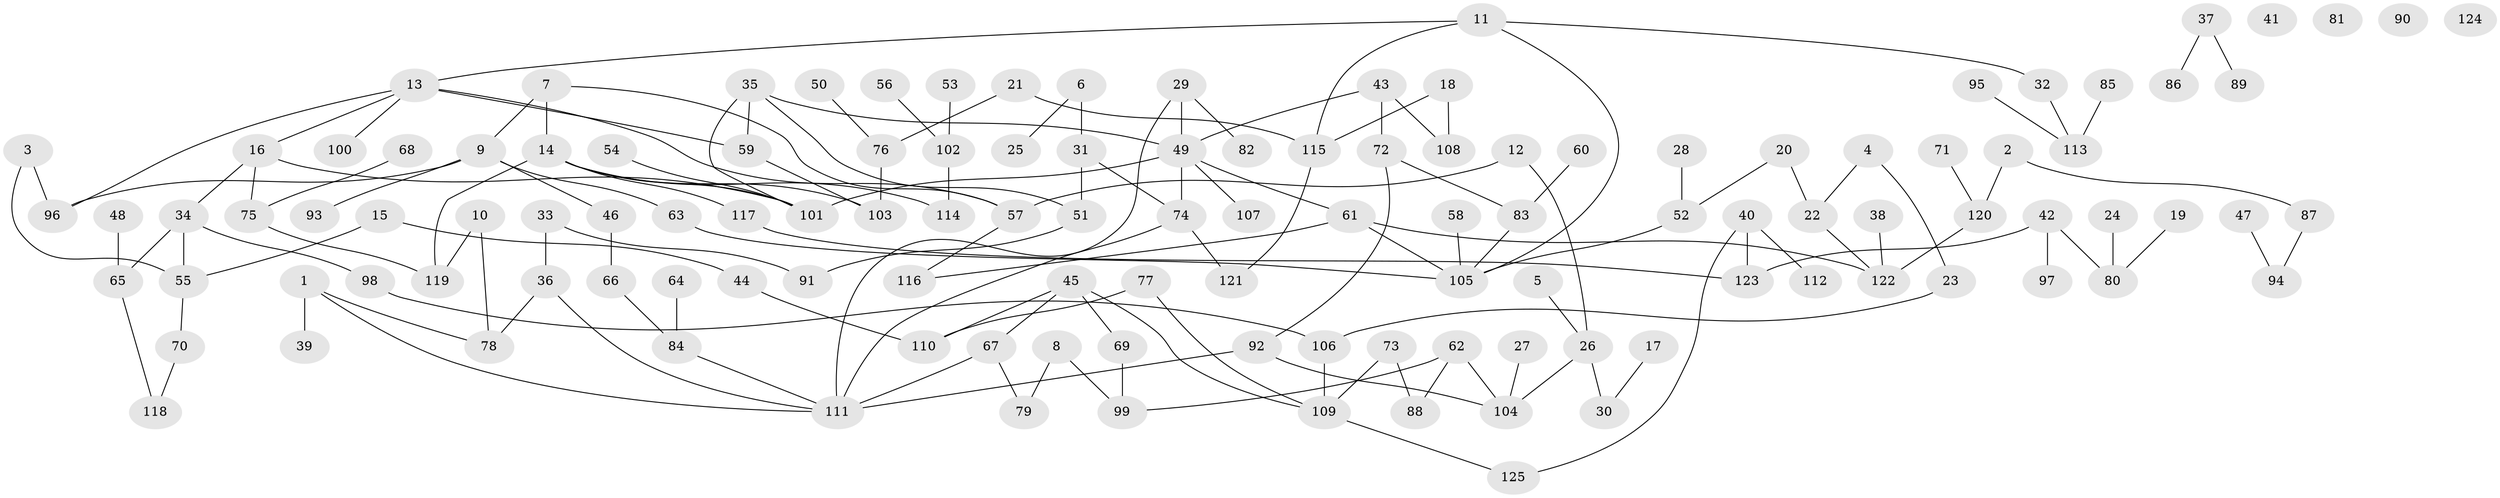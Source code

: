 // Generated by graph-tools (version 1.1) at 2025/25/03/09/25 03:25:21]
// undirected, 125 vertices, 151 edges
graph export_dot {
graph [start="1"]
  node [color=gray90,style=filled];
  1;
  2;
  3;
  4;
  5;
  6;
  7;
  8;
  9;
  10;
  11;
  12;
  13;
  14;
  15;
  16;
  17;
  18;
  19;
  20;
  21;
  22;
  23;
  24;
  25;
  26;
  27;
  28;
  29;
  30;
  31;
  32;
  33;
  34;
  35;
  36;
  37;
  38;
  39;
  40;
  41;
  42;
  43;
  44;
  45;
  46;
  47;
  48;
  49;
  50;
  51;
  52;
  53;
  54;
  55;
  56;
  57;
  58;
  59;
  60;
  61;
  62;
  63;
  64;
  65;
  66;
  67;
  68;
  69;
  70;
  71;
  72;
  73;
  74;
  75;
  76;
  77;
  78;
  79;
  80;
  81;
  82;
  83;
  84;
  85;
  86;
  87;
  88;
  89;
  90;
  91;
  92;
  93;
  94;
  95;
  96;
  97;
  98;
  99;
  100;
  101;
  102;
  103;
  104;
  105;
  106;
  107;
  108;
  109;
  110;
  111;
  112;
  113;
  114;
  115;
  116;
  117;
  118;
  119;
  120;
  121;
  122;
  123;
  124;
  125;
  1 -- 39;
  1 -- 78;
  1 -- 111;
  2 -- 87;
  2 -- 120;
  3 -- 55;
  3 -- 96;
  4 -- 22;
  4 -- 23;
  5 -- 26;
  6 -- 25;
  6 -- 31;
  7 -- 9;
  7 -- 14;
  7 -- 57;
  8 -- 79;
  8 -- 99;
  9 -- 46;
  9 -- 63;
  9 -- 93;
  9 -- 96;
  10 -- 78;
  10 -- 119;
  11 -- 13;
  11 -- 32;
  11 -- 105;
  11 -- 115;
  12 -- 26;
  12 -- 57;
  13 -- 16;
  13 -- 57;
  13 -- 59;
  13 -- 96;
  13 -- 100;
  14 -- 101;
  14 -- 103;
  14 -- 114;
  14 -- 117;
  14 -- 119;
  15 -- 44;
  15 -- 55;
  16 -- 34;
  16 -- 75;
  16 -- 101;
  17 -- 30;
  18 -- 108;
  18 -- 115;
  19 -- 80;
  20 -- 22;
  20 -- 52;
  21 -- 76;
  21 -- 115;
  22 -- 122;
  23 -- 106;
  24 -- 80;
  26 -- 30;
  26 -- 104;
  27 -- 104;
  28 -- 52;
  29 -- 49;
  29 -- 82;
  29 -- 111;
  31 -- 51;
  31 -- 74;
  32 -- 113;
  33 -- 36;
  33 -- 91;
  34 -- 55;
  34 -- 65;
  34 -- 98;
  35 -- 49;
  35 -- 51;
  35 -- 59;
  35 -- 101;
  36 -- 78;
  36 -- 111;
  37 -- 86;
  37 -- 89;
  38 -- 122;
  40 -- 112;
  40 -- 123;
  40 -- 125;
  42 -- 80;
  42 -- 97;
  42 -- 123;
  43 -- 49;
  43 -- 72;
  43 -- 108;
  44 -- 110;
  45 -- 67;
  45 -- 69;
  45 -- 109;
  45 -- 110;
  46 -- 66;
  47 -- 94;
  48 -- 65;
  49 -- 61;
  49 -- 74;
  49 -- 101;
  49 -- 107;
  50 -- 76;
  51 -- 91;
  52 -- 105;
  53 -- 102;
  54 -- 101;
  55 -- 70;
  56 -- 102;
  57 -- 116;
  58 -- 105;
  59 -- 103;
  60 -- 83;
  61 -- 105;
  61 -- 116;
  61 -- 122;
  62 -- 88;
  62 -- 99;
  62 -- 104;
  63 -- 105;
  64 -- 84;
  65 -- 118;
  66 -- 84;
  67 -- 79;
  67 -- 111;
  68 -- 75;
  69 -- 99;
  70 -- 118;
  71 -- 120;
  72 -- 83;
  72 -- 92;
  73 -- 88;
  73 -- 109;
  74 -- 111;
  74 -- 121;
  75 -- 119;
  76 -- 103;
  77 -- 109;
  77 -- 110;
  83 -- 105;
  84 -- 111;
  85 -- 113;
  87 -- 94;
  92 -- 104;
  92 -- 111;
  95 -- 113;
  98 -- 106;
  102 -- 114;
  106 -- 109;
  109 -- 125;
  115 -- 121;
  117 -- 123;
  120 -- 122;
}
